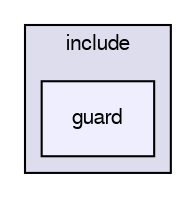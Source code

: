 digraph "include/guard" {
  bgcolor=transparent;
  compound=true
  node [ fontsize="10", fontname="FreeSans"];
  edge [ labelfontsize="10", labelfontname="FreeSans"];
  subgraph clusterdir_d44c64559bbebec7f509842c48db8b23 {
    graph [ bgcolor="#ddddee", pencolor="black", label="include" fontname="FreeSans", fontsize="10", URL="dir_d44c64559bbebec7f509842c48db8b23.html"]
  dir_d351f5eb9dc394a602aa43835ddf1c15 [shape=box, label="guard", style="filled", fillcolor="#eeeeff", pencolor="black", URL="dir_d351f5eb9dc394a602aa43835ddf1c15.html"];
  }
}

